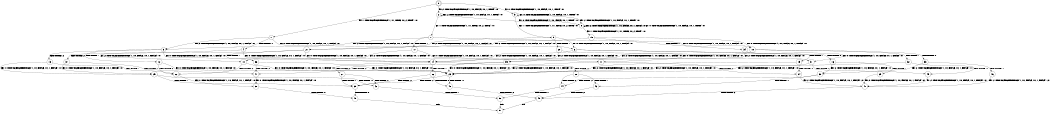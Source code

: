 digraph BCG {
size = "7, 10.5";
center = TRUE;
node [shape = circle];
0 [peripheries = 2];
0 -> 1 [label = "EX !1 !ATOMIC_EXCH_BRANCH (1, +1, TRUE, +0, 2, TRUE) !:0:"];
0 -> 2 [label = "EX !2 !ATOMIC_EXCH_BRANCH (1, +0, FALSE, +0, 1, TRUE) !:0:"];
0 -> 3 [label = "EX !0 !ATOMIC_EXCH_BRANCH (1, +0, FALSE, +0, 1, TRUE) !:0:"];
1 -> 4 [label = "TERMINATE !1"];
1 -> 5 [label = "EX !2 !ATOMIC_EXCH_BRANCH (1, +0, FALSE, +0, 1, FALSE) !:0:"];
1 -> 6 [label = "EX !0 !ATOMIC_EXCH_BRANCH (1, +0, FALSE, +0, 1, FALSE) !:0:"];
2 -> 7 [label = "EX !1 !ATOMIC_EXCH_BRANCH (1, +1, TRUE, +0, 2, TRUE) !:0:"];
2 -> 8 [label = "EX !0 !ATOMIC_EXCH_BRANCH (1, +0, FALSE, +0, 1, TRUE) !:0:"];
2 -> 2 [label = "EX !2 !ATOMIC_EXCH_BRANCH (1, +0, FALSE, +0, 1, TRUE) !:0:"];
3 -> 9 [label = "EX !1 !ATOMIC_EXCH_BRANCH (1, +1, TRUE, +0, 2, TRUE) !:0:"];
3 -> 8 [label = "EX !2 !ATOMIC_EXCH_BRANCH (1, +0, FALSE, +0, 1, TRUE) !:0:"];
3 -> 3 [label = "EX !0 !ATOMIC_EXCH_BRANCH (1, +0, FALSE, +0, 1, TRUE) !:0:"];
4 -> 10 [label = "EX !2 !ATOMIC_EXCH_BRANCH (1, +0, FALSE, +0, 1, FALSE) !:0:"];
4 -> 11 [label = "EX !0 !ATOMIC_EXCH_BRANCH (1, +0, FALSE, +0, 1, FALSE) !:0:"];
5 -> 12 [label = "TERMINATE !1"];
5 -> 13 [label = "TERMINATE !2"];
5 -> 14 [label = "EX !0 !ATOMIC_EXCH_BRANCH (1, +0, FALSE, +0, 1, FALSE) !:0:"];
6 -> 15 [label = "TERMINATE !1"];
6 -> 16 [label = "TERMINATE !0"];
6 -> 14 [label = "EX !2 !ATOMIC_EXCH_BRANCH (1, +0, FALSE, +0, 1, FALSE) !:0:"];
7 -> 17 [label = "TERMINATE !1"];
7 -> 18 [label = "EX !0 !ATOMIC_EXCH_BRANCH (1, +0, FALSE, +0, 1, FALSE) !:0:"];
7 -> 5 [label = "EX !2 !ATOMIC_EXCH_BRANCH (1, +0, FALSE, +0, 1, FALSE) !:0:"];
8 -> 19 [label = "EX !1 !ATOMIC_EXCH_BRANCH (1, +1, TRUE, +0, 2, TRUE) !:0:"];
8 -> 8 [label = "EX !2 !ATOMIC_EXCH_BRANCH (1, +0, FALSE, +0, 1, TRUE) !:0:"];
8 -> 8 [label = "EX !0 !ATOMIC_EXCH_BRANCH (1, +0, FALSE, +0, 1, TRUE) !:0:"];
9 -> 20 [label = "TERMINATE !1"];
9 -> 21 [label = "EX !2 !ATOMIC_EXCH_BRANCH (1, +0, FALSE, +0, 1, FALSE) !:0:"];
9 -> 6 [label = "EX !0 !ATOMIC_EXCH_BRANCH (1, +0, FALSE, +0, 1, FALSE) !:0:"];
10 -> 22 [label = "TERMINATE !2"];
10 -> 23 [label = "EX !0 !ATOMIC_EXCH_BRANCH (1, +0, FALSE, +0, 1, FALSE) !:0:"];
11 -> 24 [label = "TERMINATE !0"];
11 -> 23 [label = "EX !2 !ATOMIC_EXCH_BRANCH (1, +0, FALSE, +0, 1, FALSE) !:0:"];
12 -> 22 [label = "TERMINATE !2"];
12 -> 23 [label = "EX !0 !ATOMIC_EXCH_BRANCH (1, +0, FALSE, +0, 1, FALSE) !:0:"];
13 -> 22 [label = "TERMINATE !1"];
13 -> 25 [label = "EX !0 !ATOMIC_EXCH_BRANCH (1, +0, FALSE, +0, 1, FALSE) !:0:"];
14 -> 26 [label = "TERMINATE !1"];
14 -> 27 [label = "TERMINATE !2"];
14 -> 28 [label = "TERMINATE !0"];
15 -> 24 [label = "TERMINATE !0"];
15 -> 23 [label = "EX !2 !ATOMIC_EXCH_BRANCH (1, +0, FALSE, +0, 1, FALSE) !:0:"];
16 -> 29 [label = "TERMINATE !1"];
16 -> 30 [label = "EX !2 !ATOMIC_EXCH_BRANCH (1, +0, FALSE, +0, 1, FALSE) !:1:"];
17 -> 31 [label = "EX !0 !ATOMIC_EXCH_BRANCH (1, +0, FALSE, +0, 1, FALSE) !:0:"];
17 -> 10 [label = "EX !2 !ATOMIC_EXCH_BRANCH (1, +0, FALSE, +0, 1, FALSE) !:0:"];
18 -> 32 [label = "TERMINATE !1"];
18 -> 33 [label = "TERMINATE !0"];
18 -> 14 [label = "EX !2 !ATOMIC_EXCH_BRANCH (1, +0, FALSE, +0, 1, FALSE) !:0:"];
19 -> 34 [label = "TERMINATE !1"];
19 -> 21 [label = "EX !2 !ATOMIC_EXCH_BRANCH (1, +0, FALSE, +0, 1, FALSE) !:0:"];
19 -> 18 [label = "EX !0 !ATOMIC_EXCH_BRANCH (1, +0, FALSE, +0, 1, FALSE) !:0:"];
20 -> 35 [label = "EX !2 !ATOMIC_EXCH_BRANCH (1, +0, FALSE, +0, 1, FALSE) !:0:"];
20 -> 11 [label = "EX !0 !ATOMIC_EXCH_BRANCH (1, +0, FALSE, +0, 1, FALSE) !:0:"];
21 -> 36 [label = "TERMINATE !1"];
21 -> 37 [label = "TERMINATE !2"];
21 -> 14 [label = "EX !0 !ATOMIC_EXCH_BRANCH (1, +0, FALSE, +0, 1, FALSE) !:0:"];
22 -> 38 [label = "EX !0 !ATOMIC_EXCH_BRANCH (1, +0, FALSE, +0, 1, FALSE) !:0:"];
23 -> 39 [label = "TERMINATE !2"];
23 -> 40 [label = "TERMINATE !0"];
24 -> 41 [label = "EX !2 !ATOMIC_EXCH_BRANCH (1, +0, FALSE, +0, 1, FALSE) !:2:"];
25 -> 39 [label = "TERMINATE !1"];
25 -> 42 [label = "TERMINATE !0"];
26 -> 39 [label = "TERMINATE !2"];
26 -> 40 [label = "TERMINATE !0"];
27 -> 39 [label = "TERMINATE !1"];
27 -> 42 [label = "TERMINATE !0"];
28 -> 43 [label = "TERMINATE !1"];
28 -> 44 [label = "TERMINATE !2"];
29 -> 41 [label = "EX !2 !ATOMIC_EXCH_BRANCH (1, +0, FALSE, +0, 1, FALSE) !:2:"];
30 -> 43 [label = "TERMINATE !1"];
30 -> 44 [label = "TERMINATE !2"];
31 -> 45 [label = "TERMINATE !0"];
31 -> 23 [label = "EX !2 !ATOMIC_EXCH_BRANCH (1, +0, FALSE, +0, 1, FALSE) !:0:"];
32 -> 45 [label = "TERMINATE !0"];
32 -> 23 [label = "EX !2 !ATOMIC_EXCH_BRANCH (1, +0, FALSE, +0, 1, FALSE) !:0:"];
33 -> 46 [label = "TERMINATE !1"];
33 -> 30 [label = "EX !2 !ATOMIC_EXCH_BRANCH (1, +0, FALSE, +0, 1, FALSE) !:1:"];
34 -> 35 [label = "EX !2 !ATOMIC_EXCH_BRANCH (1, +0, FALSE, +0, 1, FALSE) !:0:"];
34 -> 31 [label = "EX !0 !ATOMIC_EXCH_BRANCH (1, +0, FALSE, +0, 1, FALSE) !:0:"];
35 -> 47 [label = "TERMINATE !2"];
35 -> 23 [label = "EX !0 !ATOMIC_EXCH_BRANCH (1, +0, FALSE, +0, 1, FALSE) !:0:"];
36 -> 47 [label = "TERMINATE !2"];
36 -> 23 [label = "EX !0 !ATOMIC_EXCH_BRANCH (1, +0, FALSE, +0, 1, FALSE) !:0:"];
37 -> 47 [label = "TERMINATE !1"];
37 -> 25 [label = "EX !0 !ATOMIC_EXCH_BRANCH (1, +0, FALSE, +0, 1, FALSE) !:0:"];
38 -> 48 [label = "TERMINATE !0"];
39 -> 48 [label = "TERMINATE !0"];
40 -> 49 [label = "TERMINATE !2"];
41 -> 49 [label = "TERMINATE !2"];
42 -> 50 [label = "TERMINATE !1"];
43 -> 49 [label = "TERMINATE !2"];
44 -> 50 [label = "TERMINATE !1"];
45 -> 41 [label = "EX !2 !ATOMIC_EXCH_BRANCH (1, +0, FALSE, +0, 1, FALSE) !:2:"];
46 -> 41 [label = "EX !2 !ATOMIC_EXCH_BRANCH (1, +0, FALSE, +0, 1, FALSE) !:2:"];
47 -> 38 [label = "EX !0 !ATOMIC_EXCH_BRANCH (1, +0, FALSE, +0, 1, FALSE) !:0:"];
48 -> 51 [label = "exit"];
49 -> 51 [label = "exit"];
50 -> 51 [label = "exit"];
}
